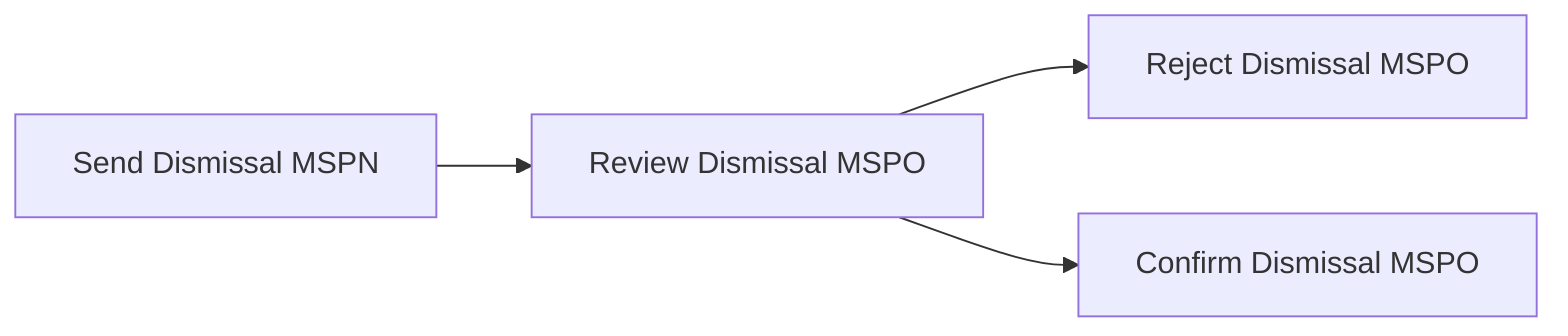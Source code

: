 graph LR
A[Send Dismissal MSPN] --> B[Review Dismissal MSPO]
B --> C[Reject Dismissal MSPO]
B --> D[Confirm Dismissal MSPO]